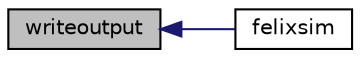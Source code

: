digraph "writeoutput"
{
  edge [fontname="Helvetica",fontsize="10",labelfontname="Helvetica",labelfontsize="10"];
  node [fontname="Helvetica",fontsize="10",shape=record];
  rankdir="LR";
  Node1 [label="writeoutput",height=0.2,width=0.4,color="black", fillcolor="grey75", style="filled", fontcolor="black"];
  Node1 -> Node2 [dir="back",color="midnightblue",fontsize="10",style="solid",fontname="Helvetica"];
  Node2 [label="felixsim",height=0.2,width=0.4,color="black", fillcolor="white", style="filled",URL="$felixsim_8f90.html#ad36d8d5ddad66820866e3d05a4c66144"];
}
